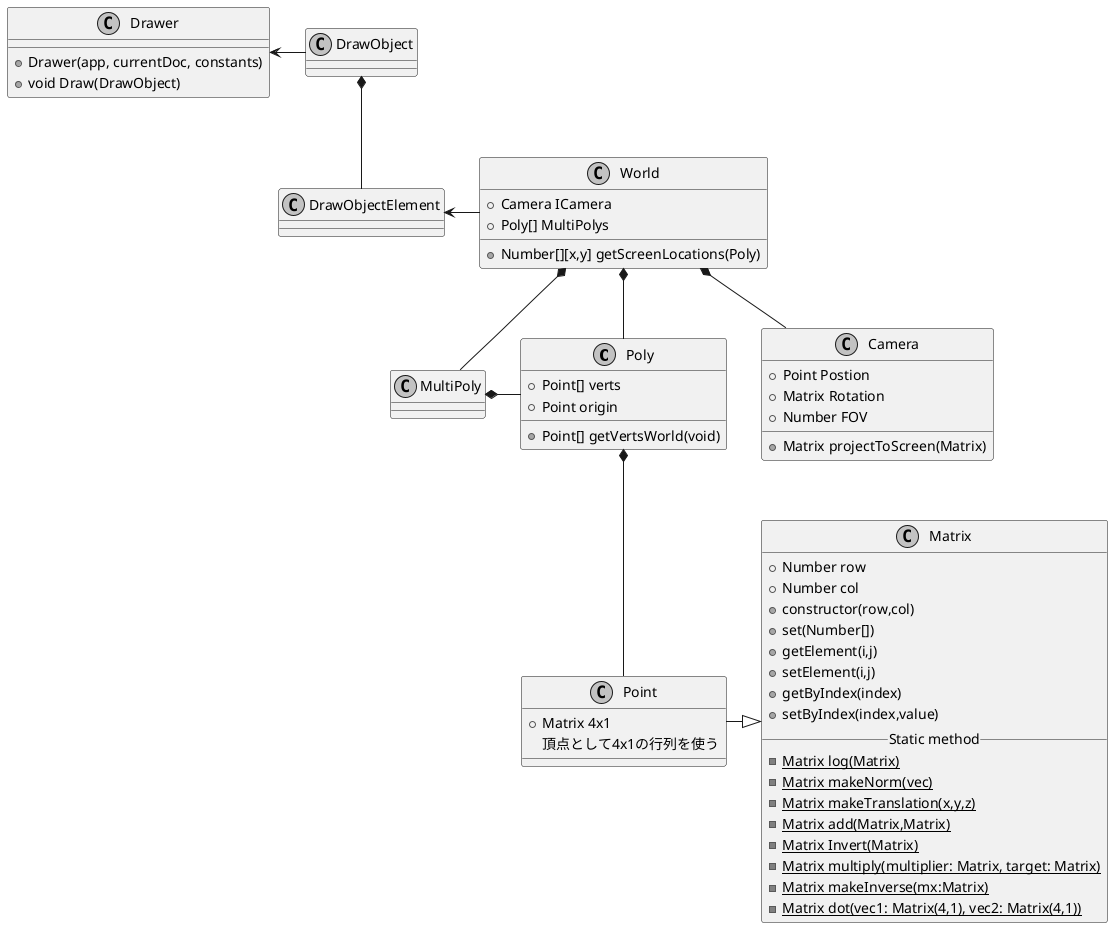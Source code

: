 @startuml Architecture
skinparam {
    monochrome true
    padding 1
}

class Poly{
    + Point[] verts
    + Point origin
    + Point[] getVertsWorld(void)
}

class Camera{
    + Point Postion
    + Matrix Rotation
    + Number FOV
    + Matrix projectToScreen(Matrix)
}

class World{
    + Camera ICamera
    + Poly[] MultiPolys
    + Number[][x,y] getScreenLocations(Poly)
}

class Point{
    + Matrix 4x1
    頂点として4x1の行列を使う
}

class Matrix{
    + Number row
    + Number col
    + constructor(row,col)
    + set(Number[])
    + getElement(i,j)
    + setElement(i,j)
    + getByIndex(index)
    + setByIndex(index,value)
    __Static method__
    {static} - Matrix log(Matrix)
    {static} -Matrix makeNorm(vec)
    {static} -Matrix makeTranslation(x,y,z)
    {static} -Matrix add(Matrix,Matrix)
    {static} -Matrix Invert(Matrix)
    {static} -Matrix multiply(multiplier: Matrix, target: Matrix)
    {static} -Matrix makeInverse(mx:Matrix)
    {static} -Matrix dot(vec1: Matrix(4,1), vec2: Matrix(4,1))
}

class Drawer{
    + Drawer(app, currentDoc, constants)
    + void Draw(DrawObject)
}

class DrawObject{
}

class DrawObjectElement{
}
class MultiPoly{
}

MultiPoly *-Poly
World *-- MultiPoly

World *-- Camera
World *--Poly
Point -|> Matrix
Poly *--Point
DrawObject *-- DrawObjectElement
DrawObjectElement <- World
Drawer <- DrawObject
@enduml